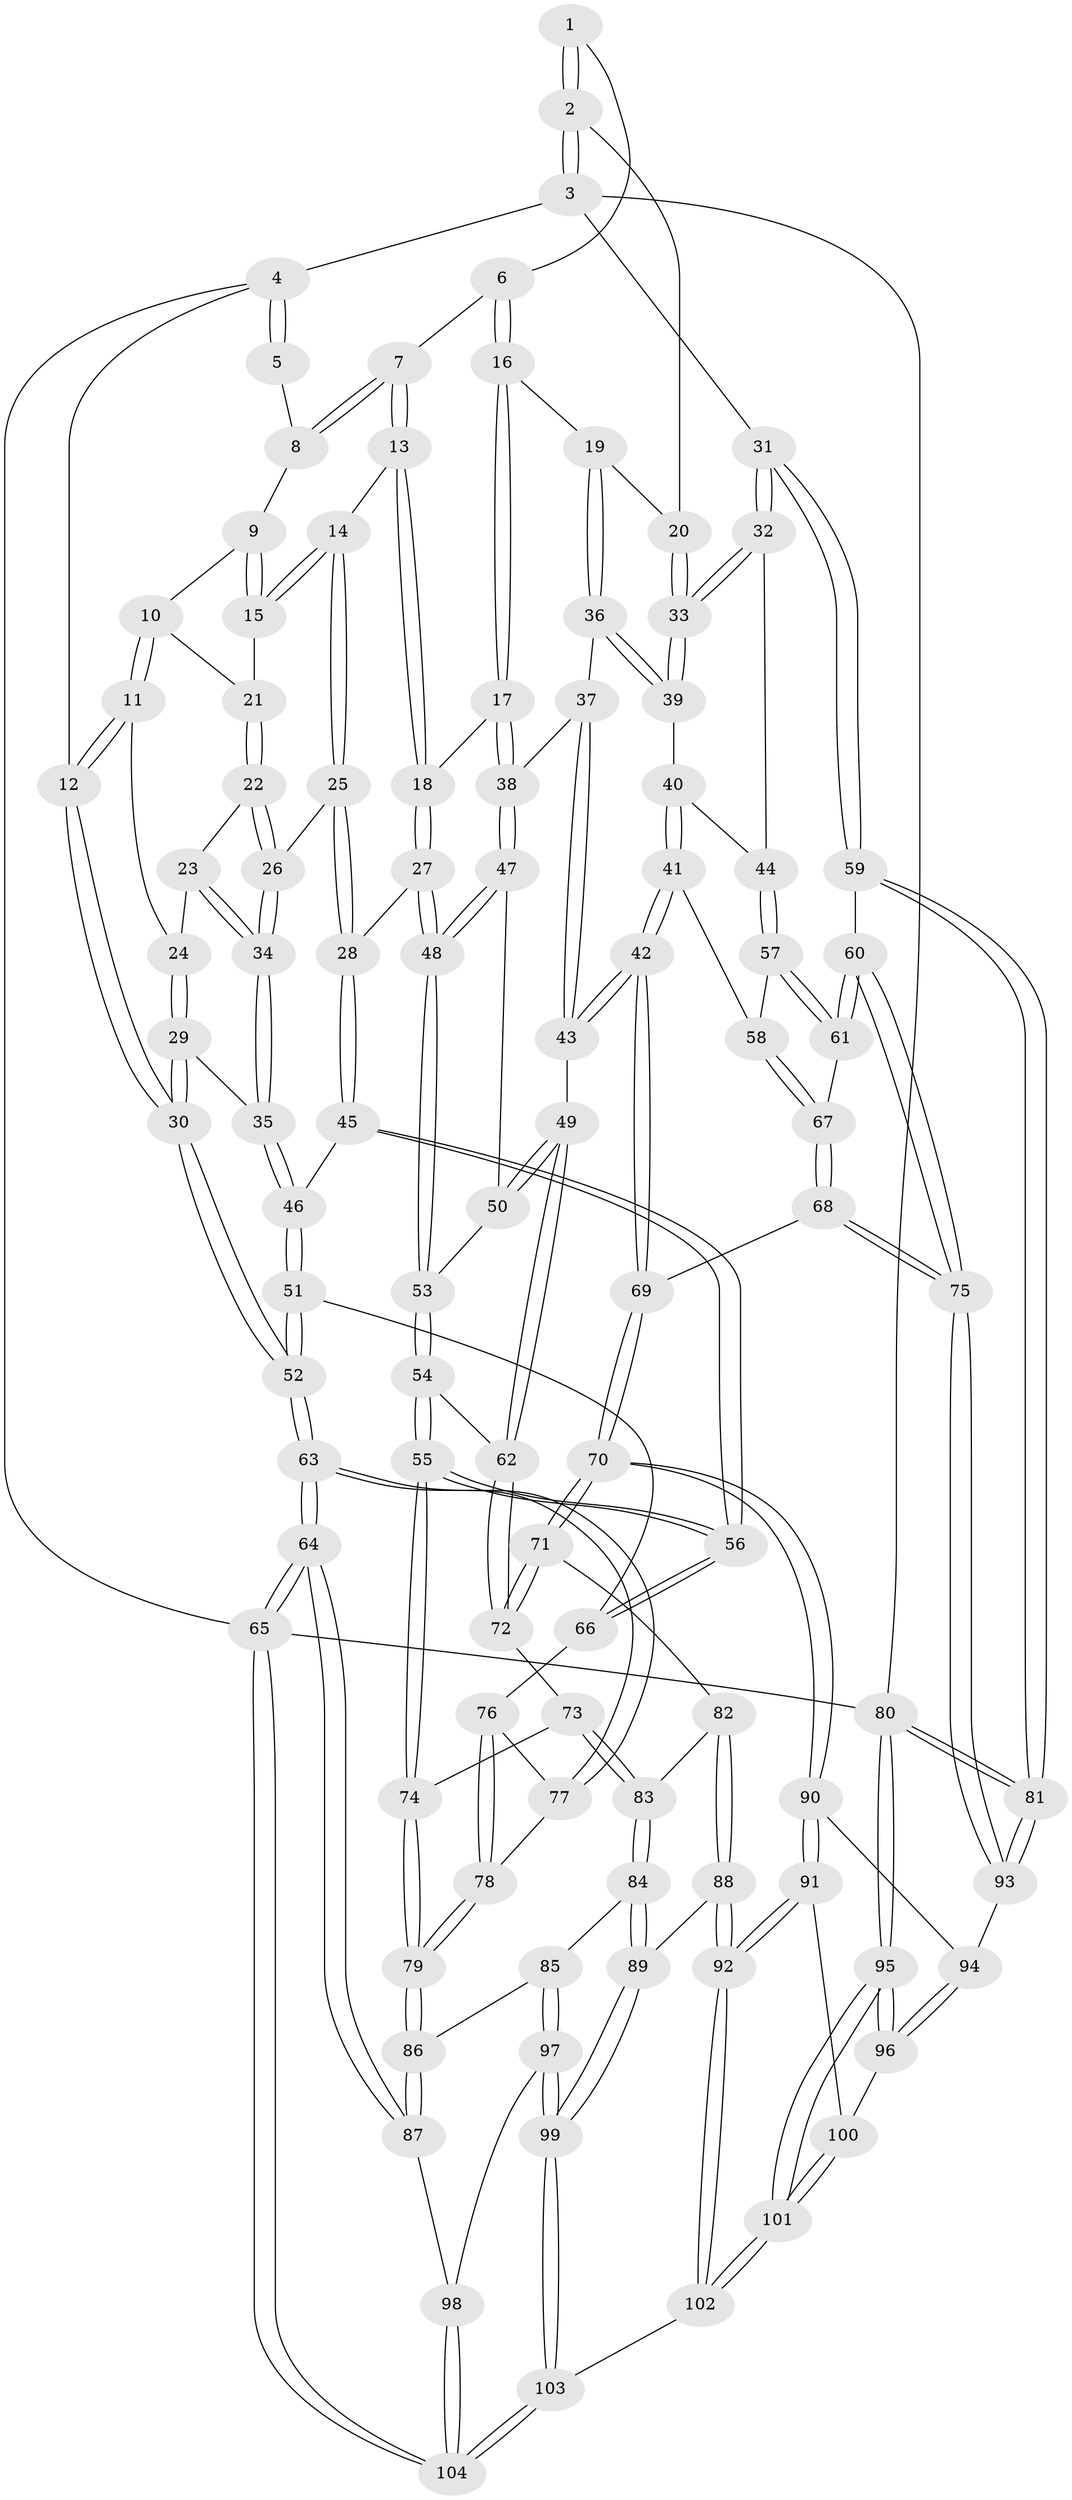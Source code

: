// coarse degree distribution, {1: 0.03225806451612903, 2: 0.16129032258064516, 3: 0.16129032258064516, 10: 0.03225806451612903, 4: 0.3225806451612903, 7: 0.06451612903225806, 5: 0.16129032258064516, 9: 0.03225806451612903, 6: 0.03225806451612903}
// Generated by graph-tools (version 1.1) at 2025/04/03/04/25 22:04:55]
// undirected, 104 vertices, 257 edges
graph export_dot {
graph [start="1"]
  node [color=gray90,style=filled];
  1 [pos="+0.4880303005933517+0"];
  2 [pos="+1+0"];
  3 [pos="+1+0"];
  4 [pos="+0+0"];
  5 [pos="+0+0"];
  6 [pos="+0.4880984221456421+0.012846903653061455"];
  7 [pos="+0.35631996397679544+0.10860023077572196"];
  8 [pos="+0.271113816317784+0.11057975001162539"];
  9 [pos="+0.25446850507735735+0.13021935055492376"];
  10 [pos="+0.15703712330625458+0.15980819226218254"];
  11 [pos="+0.052352605340217205+0.11405528455163595"];
  12 [pos="+0+0"];
  13 [pos="+0.34576480349708166+0.19577202045908032"];
  14 [pos="+0.26130176521695336+0.2262751595187753"];
  15 [pos="+0.2611117032771924+0.22592072495019835"];
  16 [pos="+0.5205395422401117+0.07282323968130171"];
  17 [pos="+0.44510459360583177+0.26646577583270536"];
  18 [pos="+0.3959636050957635+0.2877993478568125"];
  19 [pos="+0.6415050411677904+0.16844262062847856"];
  20 [pos="+0.7510837107131867+0.09768012837464454"];
  21 [pos="+0.1722542484002128+0.18784459861584957"];
  22 [pos="+0.17520271912227006+0.2497661007287926"];
  23 [pos="+0.13565907865071972+0.25998696590202464"];
  24 [pos="+0.1049024082089834+0.243083302029642"];
  25 [pos="+0.2530836503564272+0.28720123157610766"];
  26 [pos="+0.20407055498148682+0.27565677935052324"];
  27 [pos="+0.3603009151821285+0.3393378180312196"];
  28 [pos="+0.2873223631449665+0.34366796790281057"];
  29 [pos="+0.07126035928727696+0.31190517669227963"];
  30 [pos="+0+0.16484073458184517"];
  31 [pos="+1+0.23108381347606785"];
  32 [pos="+0.9767850907078751+0.27974424764674527"];
  33 [pos="+0.862487113242378+0.2480992924281311"];
  34 [pos="+0.13300546126063623+0.3300541777972023"];
  35 [pos="+0.11443889275342631+0.36385248595287634"];
  36 [pos="+0.6470522663047227+0.19065756513572635"];
  37 [pos="+0.619734409531491+0.23332457322891356"];
  38 [pos="+0.5279134167467158+0.3123230698914533"];
  39 [pos="+0.7082216997926905+0.24565200230658132"];
  40 [pos="+0.7105807266080347+0.28079506645830904"];
  41 [pos="+0.7090798798972894+0.4306407538620107"];
  42 [pos="+0.653525879039679+0.45850262357649085"];
  43 [pos="+0.6283979834807046+0.4469784744891266"];
  44 [pos="+0.8674667258469212+0.3753259851909995"];
  45 [pos="+0.21801539588973115+0.4244281176029152"];
  46 [pos="+0.1199660944246417+0.3937035784438938"];
  47 [pos="+0.5335413932847913+0.3426860239435426"];
  48 [pos="+0.41375477865767973+0.4201189677170825"];
  49 [pos="+0.6209947180822978+0.4453509690133223"];
  50 [pos="+0.5701553823294714+0.3883064640048193"];
  51 [pos="+0+0.4804027275771527"];
  52 [pos="+0+0.47532206141559136"];
  53 [pos="+0.414593231590129+0.42364307454786215"];
  54 [pos="+0.4221173726208002+0.46194408397476355"];
  55 [pos="+0.24562879613874472+0.5321478462948027"];
  56 [pos="+0.24457660697748657+0.5308037442776269"];
  57 [pos="+0.8311369425658902+0.4105111007747873"];
  58 [pos="+0.7217378984756951+0.43116658349762316"];
  59 [pos="+1+0.6031141640695529"];
  60 [pos="+0.9678246745499561+0.60093538941975"];
  61 [pos="+0.8798549362391459+0.5457881573183326"];
  62 [pos="+0.45766914409329285+0.4980475879274526"];
  63 [pos="+0+0.8309748376343162"];
  64 [pos="+0+0.8353027807827825"];
  65 [pos="+0+1"];
  66 [pos="+0.06952035438645338+0.5449403827182713"];
  67 [pos="+0.8068622632021633+0.5651200343039003"];
  68 [pos="+0.6922192776047259+0.6856258770113166"];
  69 [pos="+0.6558757626872044+0.6752124347839012"];
  70 [pos="+0.6304673617026921+0.6860289076688796"];
  71 [pos="+0.6022629778146099+0.6852592423583125"];
  72 [pos="+0.4566422656251182+0.5683632693345342"];
  73 [pos="+0.3593226923694924+0.6393188615036297"];
  74 [pos="+0.26657261046056+0.6351764674694153"];
  75 [pos="+0.7712160931570039+0.7386419819480118"];
  76 [pos="+0.07854814242484887+0.583883723744694"];
  77 [pos="+0.03116840077817321+0.6853755374437378"];
  78 [pos="+0.2010396553724886+0.6964067079888636"];
  79 [pos="+0.22017319763712173+0.7038004335149223"];
  80 [pos="+1+1"];
  81 [pos="+1+0.7622679575120856"];
  82 [pos="+0.4929270434869652+0.7446298233321975"];
  83 [pos="+0.4431833293561633+0.7485529337661992"];
  84 [pos="+0.394060982857542+0.8049784827703296"];
  85 [pos="+0.22350214391694215+0.7987995544251644"];
  86 [pos="+0.21948380978279047+0.7929013214504383"];
  87 [pos="+0+0.8428801968151667"];
  88 [pos="+0.5147324816434561+0.9116520207126375"];
  89 [pos="+0.4205693350724529+0.8831310987788723"];
  90 [pos="+0.6014555497846013+0.8723747619296169"];
  91 [pos="+0.5841402568909035+0.9492327085014451"];
  92 [pos="+0.5731645440263897+0.9612092760065037"];
  93 [pos="+0.8043389638271672+0.805901438033479"];
  94 [pos="+0.8042499388505625+0.8072041739034033"];
  95 [pos="+1+1"];
  96 [pos="+0.802567211391165+0.8656994640984613"];
  97 [pos="+0.22758270215965948+0.831025207289388"];
  98 [pos="+0.1410597192011006+0.9610211355490799"];
  99 [pos="+0.3195094608705371+0.9808832075151368"];
  100 [pos="+0.7105481768775186+0.9135040789076596"];
  101 [pos="+0.8307197592191745+1"];
  102 [pos="+0.5481158361601867+1"];
  103 [pos="+0.3281235744918518+1"];
  104 [pos="+0.1339317876752154+1"];
  1 -- 2;
  1 -- 2;
  1 -- 6;
  2 -- 3;
  2 -- 3;
  2 -- 20;
  3 -- 4;
  3 -- 31;
  3 -- 80;
  4 -- 5;
  4 -- 5;
  4 -- 12;
  4 -- 65;
  5 -- 8;
  6 -- 7;
  6 -- 16;
  6 -- 16;
  7 -- 8;
  7 -- 8;
  7 -- 13;
  7 -- 13;
  8 -- 9;
  9 -- 10;
  9 -- 15;
  9 -- 15;
  10 -- 11;
  10 -- 11;
  10 -- 21;
  11 -- 12;
  11 -- 12;
  11 -- 24;
  12 -- 30;
  12 -- 30;
  13 -- 14;
  13 -- 18;
  13 -- 18;
  14 -- 15;
  14 -- 15;
  14 -- 25;
  14 -- 25;
  15 -- 21;
  16 -- 17;
  16 -- 17;
  16 -- 19;
  17 -- 18;
  17 -- 38;
  17 -- 38;
  18 -- 27;
  18 -- 27;
  19 -- 20;
  19 -- 36;
  19 -- 36;
  20 -- 33;
  20 -- 33;
  21 -- 22;
  21 -- 22;
  22 -- 23;
  22 -- 26;
  22 -- 26;
  23 -- 24;
  23 -- 34;
  23 -- 34;
  24 -- 29;
  24 -- 29;
  25 -- 26;
  25 -- 28;
  25 -- 28;
  26 -- 34;
  26 -- 34;
  27 -- 28;
  27 -- 48;
  27 -- 48;
  28 -- 45;
  28 -- 45;
  29 -- 30;
  29 -- 30;
  29 -- 35;
  30 -- 52;
  30 -- 52;
  31 -- 32;
  31 -- 32;
  31 -- 59;
  31 -- 59;
  32 -- 33;
  32 -- 33;
  32 -- 44;
  33 -- 39;
  33 -- 39;
  34 -- 35;
  34 -- 35;
  35 -- 46;
  35 -- 46;
  36 -- 37;
  36 -- 39;
  36 -- 39;
  37 -- 38;
  37 -- 43;
  37 -- 43;
  38 -- 47;
  38 -- 47;
  39 -- 40;
  40 -- 41;
  40 -- 41;
  40 -- 44;
  41 -- 42;
  41 -- 42;
  41 -- 58;
  42 -- 43;
  42 -- 43;
  42 -- 69;
  42 -- 69;
  43 -- 49;
  44 -- 57;
  44 -- 57;
  45 -- 46;
  45 -- 56;
  45 -- 56;
  46 -- 51;
  46 -- 51;
  47 -- 48;
  47 -- 48;
  47 -- 50;
  48 -- 53;
  48 -- 53;
  49 -- 50;
  49 -- 50;
  49 -- 62;
  49 -- 62;
  50 -- 53;
  51 -- 52;
  51 -- 52;
  51 -- 66;
  52 -- 63;
  52 -- 63;
  53 -- 54;
  53 -- 54;
  54 -- 55;
  54 -- 55;
  54 -- 62;
  55 -- 56;
  55 -- 56;
  55 -- 74;
  55 -- 74;
  56 -- 66;
  56 -- 66;
  57 -- 58;
  57 -- 61;
  57 -- 61;
  58 -- 67;
  58 -- 67;
  59 -- 60;
  59 -- 81;
  59 -- 81;
  60 -- 61;
  60 -- 61;
  60 -- 75;
  60 -- 75;
  61 -- 67;
  62 -- 72;
  62 -- 72;
  63 -- 64;
  63 -- 64;
  63 -- 77;
  63 -- 77;
  64 -- 65;
  64 -- 65;
  64 -- 87;
  64 -- 87;
  65 -- 104;
  65 -- 104;
  65 -- 80;
  66 -- 76;
  67 -- 68;
  67 -- 68;
  68 -- 69;
  68 -- 75;
  68 -- 75;
  69 -- 70;
  69 -- 70;
  70 -- 71;
  70 -- 71;
  70 -- 90;
  70 -- 90;
  71 -- 72;
  71 -- 72;
  71 -- 82;
  72 -- 73;
  73 -- 74;
  73 -- 83;
  73 -- 83;
  74 -- 79;
  74 -- 79;
  75 -- 93;
  75 -- 93;
  76 -- 77;
  76 -- 78;
  76 -- 78;
  77 -- 78;
  78 -- 79;
  78 -- 79;
  79 -- 86;
  79 -- 86;
  80 -- 81;
  80 -- 81;
  80 -- 95;
  80 -- 95;
  81 -- 93;
  81 -- 93;
  82 -- 83;
  82 -- 88;
  82 -- 88;
  83 -- 84;
  83 -- 84;
  84 -- 85;
  84 -- 89;
  84 -- 89;
  85 -- 86;
  85 -- 97;
  85 -- 97;
  86 -- 87;
  86 -- 87;
  87 -- 98;
  88 -- 89;
  88 -- 92;
  88 -- 92;
  89 -- 99;
  89 -- 99;
  90 -- 91;
  90 -- 91;
  90 -- 94;
  91 -- 92;
  91 -- 92;
  91 -- 100;
  92 -- 102;
  92 -- 102;
  93 -- 94;
  94 -- 96;
  94 -- 96;
  95 -- 96;
  95 -- 96;
  95 -- 101;
  95 -- 101;
  96 -- 100;
  97 -- 98;
  97 -- 99;
  97 -- 99;
  98 -- 104;
  98 -- 104;
  99 -- 103;
  99 -- 103;
  100 -- 101;
  100 -- 101;
  101 -- 102;
  101 -- 102;
  102 -- 103;
  103 -- 104;
  103 -- 104;
}
